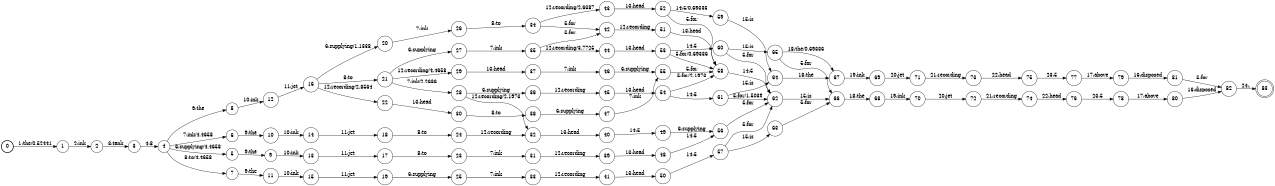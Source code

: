 digraph FST {
rankdir = LR;
size = "8.5,11";
label = "";
center = 1;
orientation = Portrait;
ranksep = "0.4";
nodesep = "0.25";
0 [label = "0", shape = circle, style = bold, fontsize = 14]
	0 -> 1 [label = "1:the/0.52441", fontsize = 14];
1 [label = "1", shape = circle, style = solid, fontsize = 14]
	1 -> 2 [label = "2:ink", fontsize = 14];
2 [label = "2", shape = circle, style = solid, fontsize = 14]
	2 -> 3 [label = "3:tank", fontsize = 14];
3 [label = "3", shape = circle, style = solid, fontsize = 14]
	3 -> 4 [label = "4:8", fontsize = 14];
4 [label = "4", shape = circle, style = solid, fontsize = 14]
	4 -> 8 [label = "9:the", fontsize = 14];
	4 -> 6 [label = "7:ink/4.4658", fontsize = 14];
	4 -> 5 [label = "6:supplying/4.4658", fontsize = 14];
	4 -> 7 [label = "8:to/4.4658", fontsize = 14];
5 [label = "5", shape = circle, style = solid, fontsize = 14]
	5 -> 9 [label = "9:the", fontsize = 14];
6 [label = "6", shape = circle, style = solid, fontsize = 14]
	6 -> 10 [label = "9:the", fontsize = 14];
7 [label = "7", shape = circle, style = solid, fontsize = 14]
	7 -> 11 [label = "9:the", fontsize = 14];
8 [label = "8", shape = circle, style = solid, fontsize = 14]
	8 -> 12 [label = "10:ink", fontsize = 14];
9 [label = "9", shape = circle, style = solid, fontsize = 14]
	9 -> 13 [label = "10:ink", fontsize = 14];
10 [label = "10", shape = circle, style = solid, fontsize = 14]
	10 -> 14 [label = "10:ink", fontsize = 14];
11 [label = "11", shape = circle, style = solid, fontsize = 14]
	11 -> 15 [label = "10:ink", fontsize = 14];
12 [label = "12", shape = circle, style = solid, fontsize = 14]
	12 -> 16 [label = "11:jet", fontsize = 14];
13 [label = "13", shape = circle, style = solid, fontsize = 14]
	13 -> 17 [label = "11:jet", fontsize = 14];
14 [label = "14", shape = circle, style = solid, fontsize = 14]
	14 -> 18 [label = "11:jet", fontsize = 14];
15 [label = "15", shape = circle, style = solid, fontsize = 14]
	15 -> 19 [label = "11:jet", fontsize = 14];
16 [label = "16", shape = circle, style = solid, fontsize = 14]
	16 -> 20 [label = "6:supplying/1.1338", fontsize = 14];
	16 -> 21 [label = "8:to", fontsize = 14];
	16 -> 22 [label = "12:recording/2.8564", fontsize = 14];
17 [label = "17", shape = circle, style = solid, fontsize = 14]
	17 -> 23 [label = "8:to", fontsize = 14];
18 [label = "18", shape = circle, style = solid, fontsize = 14]
	18 -> 24 [label = "8:to", fontsize = 14];
19 [label = "19", shape = circle, style = solid, fontsize = 14]
	19 -> 25 [label = "6:supplying", fontsize = 14];
20 [label = "20", shape = circle, style = solid, fontsize = 14]
	20 -> 26 [label = "7:ink", fontsize = 14];
21 [label = "21", shape = circle, style = solid, fontsize = 14]
	21 -> 28 [label = "7:ink/2.2686", fontsize = 14];
	21 -> 27 [label = "6:supplying", fontsize = 14];
	21 -> 29 [label = "12:recording/4.4658", fontsize = 14];
22 [label = "22", shape = circle, style = solid, fontsize = 14]
	22 -> 30 [label = "13:head", fontsize = 14];
23 [label = "23", shape = circle, style = solid, fontsize = 14]
	23 -> 31 [label = "7:ink", fontsize = 14];
24 [label = "24", shape = circle, style = solid, fontsize = 14]
	24 -> 32 [label = "12:recording", fontsize = 14];
25 [label = "25", shape = circle, style = solid, fontsize = 14]
	25 -> 33 [label = "7:ink", fontsize = 14];
26 [label = "26", shape = circle, style = solid, fontsize = 14]
	26 -> 34 [label = "8:to", fontsize = 14];
27 [label = "27", shape = circle, style = solid, fontsize = 14]
	27 -> 35 [label = "7:ink", fontsize = 14];
28 [label = "28", shape = circle, style = solid, fontsize = 14]
	28 -> 36 [label = "6:supplying", fontsize = 14];
	28 -> 32 [label = "12:recording/2.1973", fontsize = 14];
29 [label = "29", shape = circle, style = solid, fontsize = 14]
	29 -> 37 [label = "13:head", fontsize = 14];
30 [label = "30", shape = circle, style = solid, fontsize = 14]
	30 -> 38 [label = "8:to", fontsize = 14];
31 [label = "31", shape = circle, style = solid, fontsize = 14]
	31 -> 39 [label = "12:recording", fontsize = 14];
32 [label = "32", shape = circle, style = solid, fontsize = 14]
	32 -> 40 [label = "13:head", fontsize = 14];
33 [label = "33", shape = circle, style = solid, fontsize = 14]
	33 -> 41 [label = "12:recording", fontsize = 14];
34 [label = "34", shape = circle, style = solid, fontsize = 14]
	34 -> 42 [label = "5:for", fontsize = 14];
	34 -> 43 [label = "12:recording/2.6387", fontsize = 14];
35 [label = "35", shape = circle, style = solid, fontsize = 14]
	35 -> 42 [label = "5:for", fontsize = 14];
	35 -> 44 [label = "12:recording/3.7725", fontsize = 14];
36 [label = "36", shape = circle, style = solid, fontsize = 14]
	36 -> 45 [label = "12:recording", fontsize = 14];
37 [label = "37", shape = circle, style = solid, fontsize = 14]
	37 -> 46 [label = "7:ink", fontsize = 14];
38 [label = "38", shape = circle, style = solid, fontsize = 14]
	38 -> 47 [label = "6:supplying", fontsize = 14];
39 [label = "39", shape = circle, style = solid, fontsize = 14]
	39 -> 48 [label = "13:head", fontsize = 14];
40 [label = "40", shape = circle, style = solid, fontsize = 14]
	40 -> 49 [label = "14:5", fontsize = 14];
41 [label = "41", shape = circle, style = solid, fontsize = 14]
	41 -> 50 [label = "13:head", fontsize = 14];
42 [label = "42", shape = circle, style = solid, fontsize = 14]
	42 -> 51 [label = "12:recording", fontsize = 14];
43 [label = "43", shape = circle, style = solid, fontsize = 14]
	43 -> 52 [label = "13:head", fontsize = 14];
44 [label = "44", shape = circle, style = solid, fontsize = 14]
	44 -> 53 [label = "13:head", fontsize = 14];
45 [label = "45", shape = circle, style = solid, fontsize = 14]
	45 -> 54 [label = "13:head", fontsize = 14];
46 [label = "46", shape = circle, style = solid, fontsize = 14]
	46 -> 55 [label = "6:supplying", fontsize = 14];
47 [label = "47", shape = circle, style = solid, fontsize = 14]
	47 -> 55 [label = "7:ink", fontsize = 14];
48 [label = "48", shape = circle, style = solid, fontsize = 14]
	48 -> 56 [label = "14:5", fontsize = 14];
49 [label = "49", shape = circle, style = solid, fontsize = 14]
	49 -> 56 [label = "6:supplying", fontsize = 14];
50 [label = "50", shape = circle, style = solid, fontsize = 14]
	50 -> 57 [label = "14:5", fontsize = 14];
51 [label = "51", shape = circle, style = solid, fontsize = 14]
	51 -> 58 [label = "13:head", fontsize = 14];
52 [label = "52", shape = circle, style = solid, fontsize = 14]
	52 -> 58 [label = "5:for", fontsize = 14];
	52 -> 59 [label = "14:5/0.69336", fontsize = 14];
53 [label = "53", shape = circle, style = solid, fontsize = 14]
	53 -> 58 [label = "5:for/0.69336", fontsize = 14];
	53 -> 60 [label = "14:5", fontsize = 14];
54 [label = "54", shape = circle, style = solid, fontsize = 14]
	54 -> 58 [label = "5:for/2.1973", fontsize = 14];
	54 -> 61 [label = "14:5", fontsize = 14];
55 [label = "55", shape = circle, style = solid, fontsize = 14]
	55 -> 58 [label = "5:for", fontsize = 14];
56 [label = "56", shape = circle, style = solid, fontsize = 14]
	56 -> 62 [label = "5:for", fontsize = 14];
57 [label = "57", shape = circle, style = solid, fontsize = 14]
	57 -> 62 [label = "5:for", fontsize = 14];
	57 -> 63 [label = "15:is", fontsize = 14];
58 [label = "58", shape = circle, style = solid, fontsize = 14]
	58 -> 62 [label = "14:5", fontsize = 14];
59 [label = "59", shape = circle, style = solid, fontsize = 14]
	59 -> 64 [label = "15:is", fontsize = 14];
60 [label = "60", shape = circle, style = solid, fontsize = 14]
	60 -> 62 [label = "5:for", fontsize = 14];
	60 -> 65 [label = "15:is", fontsize = 14];
61 [label = "61", shape = circle, style = solid, fontsize = 14]
	61 -> 62 [label = "5:for/1.5039", fontsize = 14];
	61 -> 64 [label = "15:is", fontsize = 14];
62 [label = "62", shape = circle, style = solid, fontsize = 14]
	62 -> 66 [label = "15:is", fontsize = 14];
63 [label = "63", shape = circle, style = solid, fontsize = 14]
	63 -> 66 [label = "5:for", fontsize = 14];
64 [label = "64", shape = circle, style = solid, fontsize = 14]
	64 -> 67 [label = "18:the", fontsize = 14];
65 [label = "65", shape = circle, style = solid, fontsize = 14]
	65 -> 67 [label = "18:the/0.69336", fontsize = 14];
	65 -> 66 [label = "5:for", fontsize = 14];
66 [label = "66", shape = circle, style = solid, fontsize = 14]
	66 -> 68 [label = "18:the", fontsize = 14];
67 [label = "67", shape = circle, style = solid, fontsize = 14]
	67 -> 69 [label = "19:ink", fontsize = 14];
68 [label = "68", shape = circle, style = solid, fontsize = 14]
	68 -> 70 [label = "19:ink", fontsize = 14];
69 [label = "69", shape = circle, style = solid, fontsize = 14]
	69 -> 71 [label = "20:jet", fontsize = 14];
70 [label = "70", shape = circle, style = solid, fontsize = 14]
	70 -> 72 [label = "20:jet", fontsize = 14];
71 [label = "71", shape = circle, style = solid, fontsize = 14]
	71 -> 73 [label = "21:recording", fontsize = 14];
72 [label = "72", shape = circle, style = solid, fontsize = 14]
	72 -> 74 [label = "21:recording", fontsize = 14];
73 [label = "73", shape = circle, style = solid, fontsize = 14]
	73 -> 75 [label = "22:head", fontsize = 14];
74 [label = "74", shape = circle, style = solid, fontsize = 14]
	74 -> 76 [label = "22:head", fontsize = 14];
75 [label = "75", shape = circle, style = solid, fontsize = 14]
	75 -> 77 [label = "23:5", fontsize = 14];
76 [label = "76", shape = circle, style = solid, fontsize = 14]
	76 -> 78 [label = "23:5", fontsize = 14];
77 [label = "77", shape = circle, style = solid, fontsize = 14]
	77 -> 79 [label = "17:above", fontsize = 14];
78 [label = "78", shape = circle, style = solid, fontsize = 14]
	78 -> 80 [label = "17:above", fontsize = 14];
79 [label = "79", shape = circle, style = solid, fontsize = 14]
	79 -> 81 [label = "16:disposed", fontsize = 14];
80 [label = "80", shape = circle, style = solid, fontsize = 14]
	80 -> 82 [label = "16:disposed", fontsize = 14];
81 [label = "81", shape = circle, style = solid, fontsize = 14]
	81 -> 82 [label = "5:for", fontsize = 14];
82 [label = "82", shape = circle, style = solid, fontsize = 14]
	82 -> 83 [label = "24:.", fontsize = 14];
83 [label = "83", shape = doublecircle, style = solid, fontsize = 14]
}

